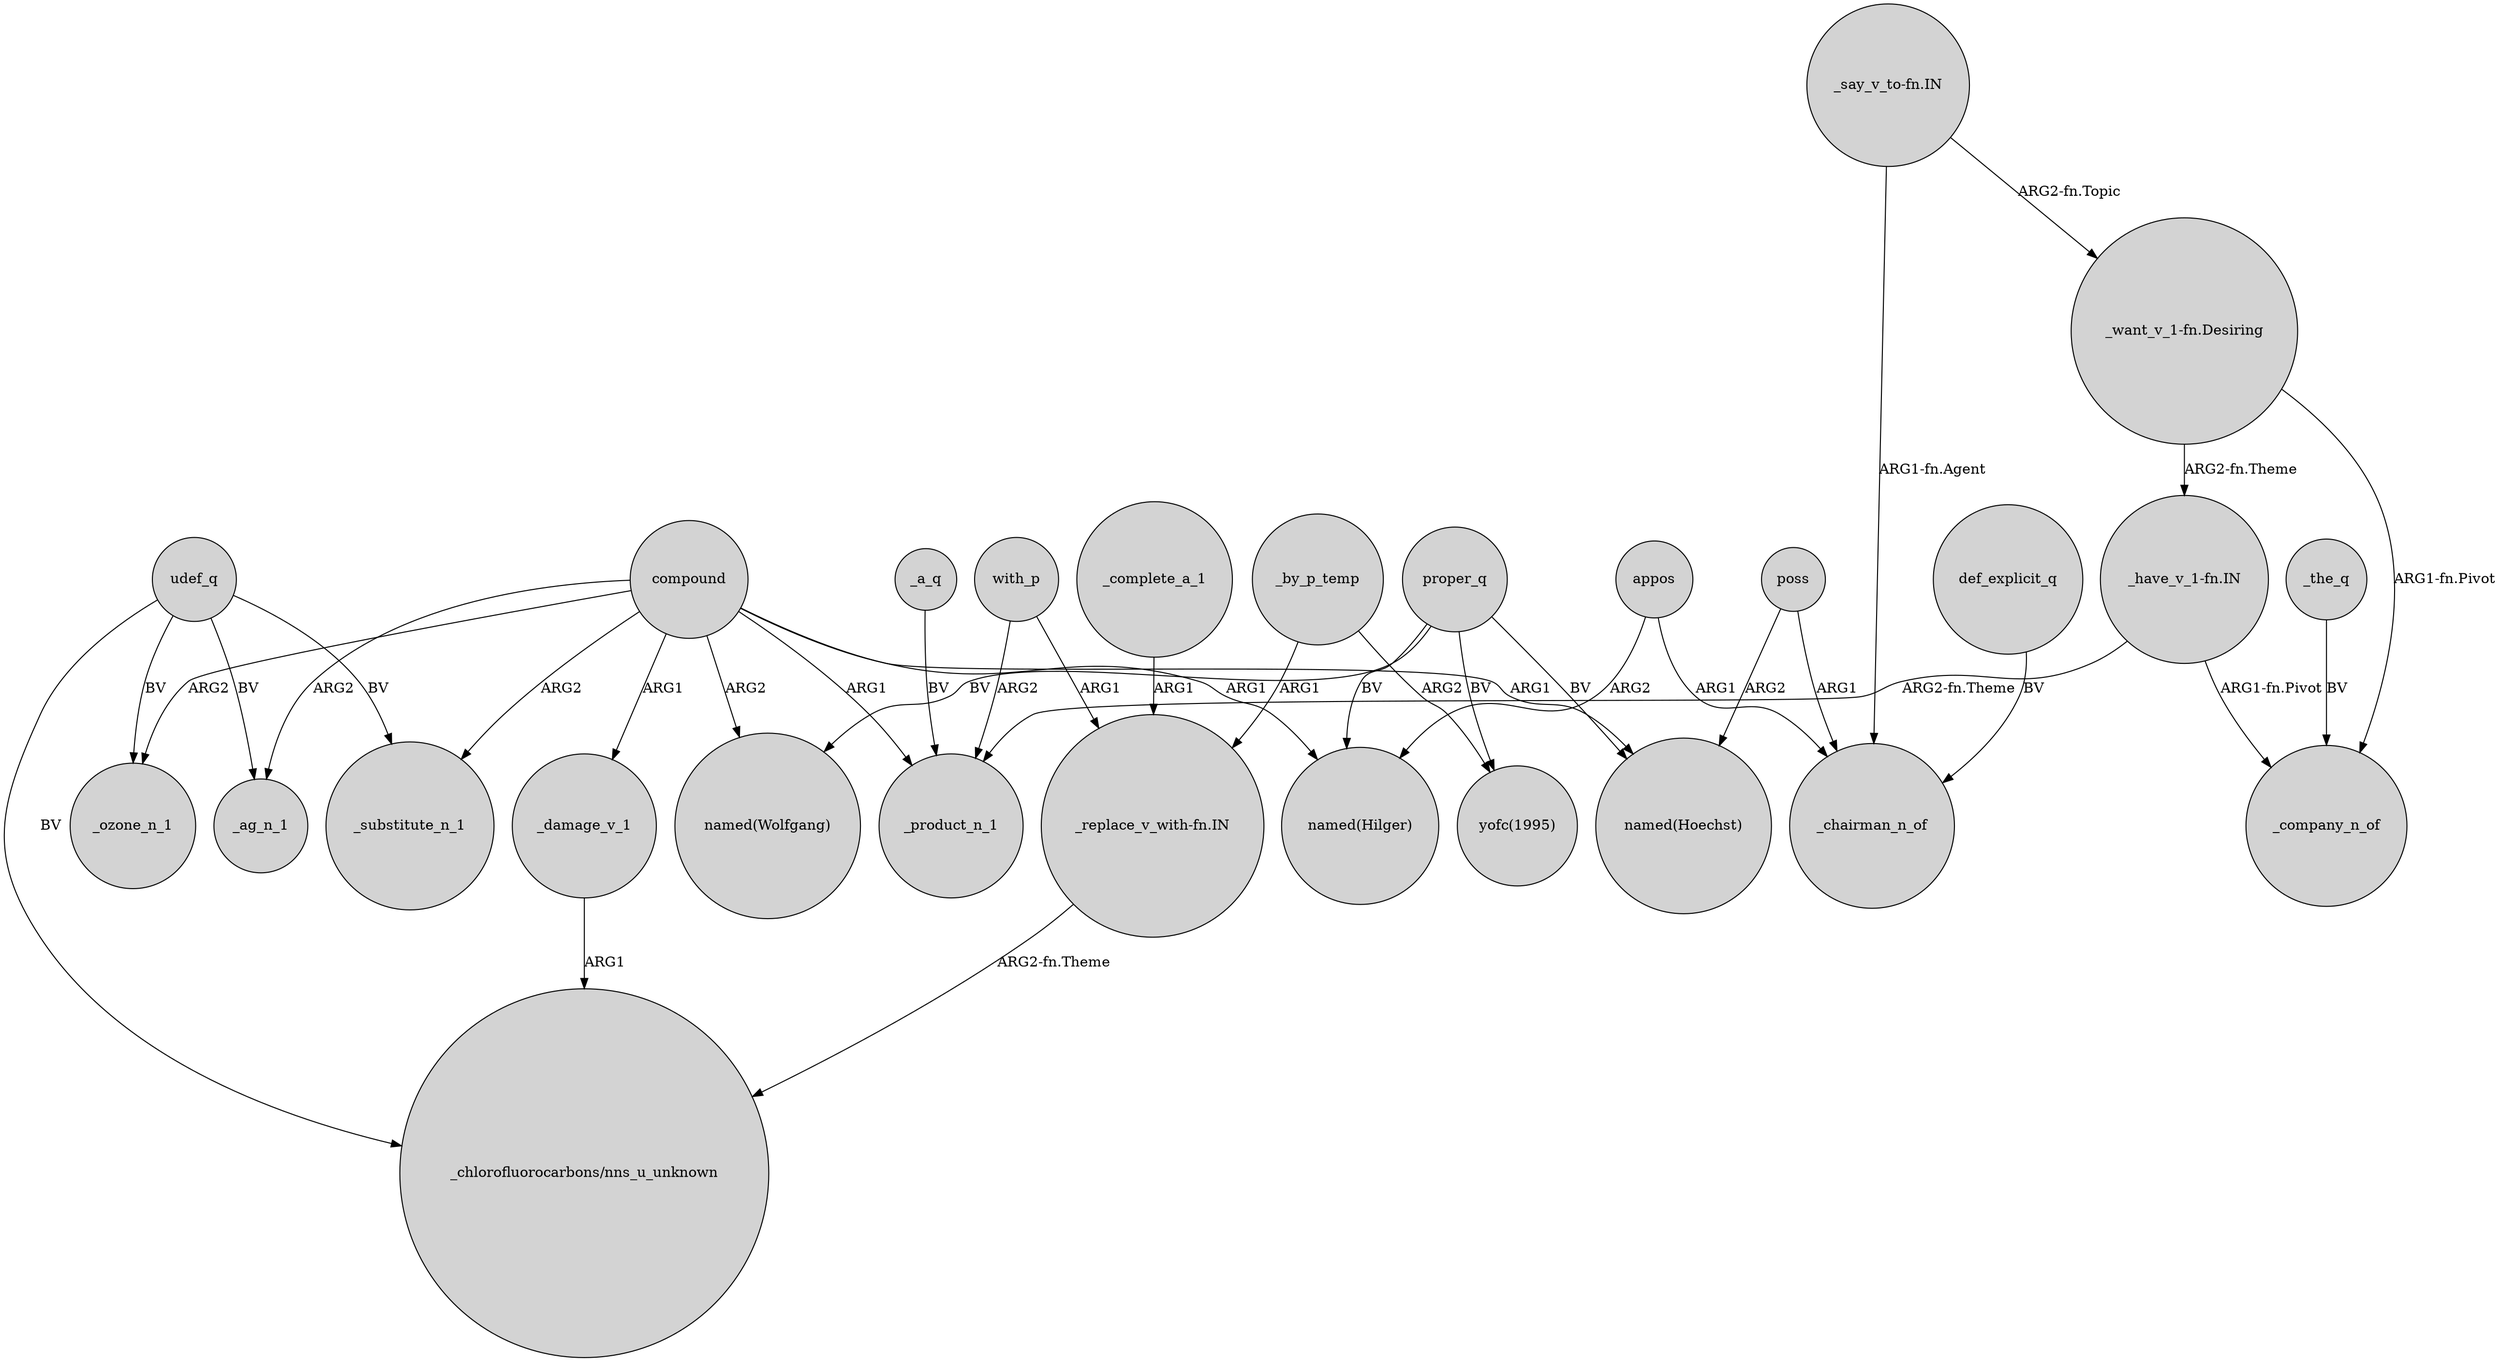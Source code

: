 digraph {
	node [shape=circle style=filled]
	udef_q -> _substitute_n_1 [label=BV]
	_by_p_temp -> "yofc(1995)" [label=ARG2]
	udef_q -> _ozone_n_1 [label=BV]
	compound -> _product_n_1 [label=ARG1]
	_by_p_temp -> "_replace_v_with-fn.IN" [label=ARG1]
	proper_q -> "named(Wolfgang)" [label=BV]
	appos -> _chairman_n_of [label=ARG1]
	"_say_v_to-fn.IN" -> _chairman_n_of [label="ARG1-fn.Agent"]
	_a_q -> _product_n_1 [label=BV]
	"_replace_v_with-fn.IN" -> "_chlorofluorocarbons/nns_u_unknown" [label="ARG2-fn.Theme"]
	poss -> "named(Hoechst)" [label=ARG2]
	compound -> _ozone_n_1 [label=ARG2]
	proper_q -> "named(Hoechst)" [label=BV]
	_damage_v_1 -> "_chlorofluorocarbons/nns_u_unknown" [label=ARG1]
	udef_q -> _ag_n_1 [label=BV]
	compound -> _ag_n_1 [label=ARG2]
	proper_q -> "named(Hilger)" [label=BV]
	with_p -> "_replace_v_with-fn.IN" [label=ARG1]
	_the_q -> _company_n_of [label=BV]
	proper_q -> "yofc(1995)" [label=BV]
	"_have_v_1-fn.IN" -> _product_n_1 [label="ARG2-fn.Theme"]
	"_want_v_1-fn.Desiring" -> "_have_v_1-fn.IN" [label="ARG2-fn.Theme"]
	with_p -> _product_n_1 [label=ARG2]
	_complete_a_1 -> "_replace_v_with-fn.IN" [label=ARG1]
	compound -> _substitute_n_1 [label=ARG2]
	compound -> "named(Wolfgang)" [label=ARG2]
	udef_q -> "_chlorofluorocarbons/nns_u_unknown" [label=BV]
	appos -> "named(Hilger)" [label=ARG2]
	"_say_v_to-fn.IN" -> "_want_v_1-fn.Desiring" [label="ARG2-fn.Topic"]
	compound -> _damage_v_1 [label=ARG1]
	compound -> "named(Hilger)" [label=ARG1]
	"_have_v_1-fn.IN" -> _company_n_of [label="ARG1-fn.Pivot"]
	compound -> "named(Hoechst)" [label=ARG1]
	def_explicit_q -> _chairman_n_of [label=BV]
	"_want_v_1-fn.Desiring" -> _company_n_of [label="ARG1-fn.Pivot"]
	poss -> _chairman_n_of [label=ARG1]
}
